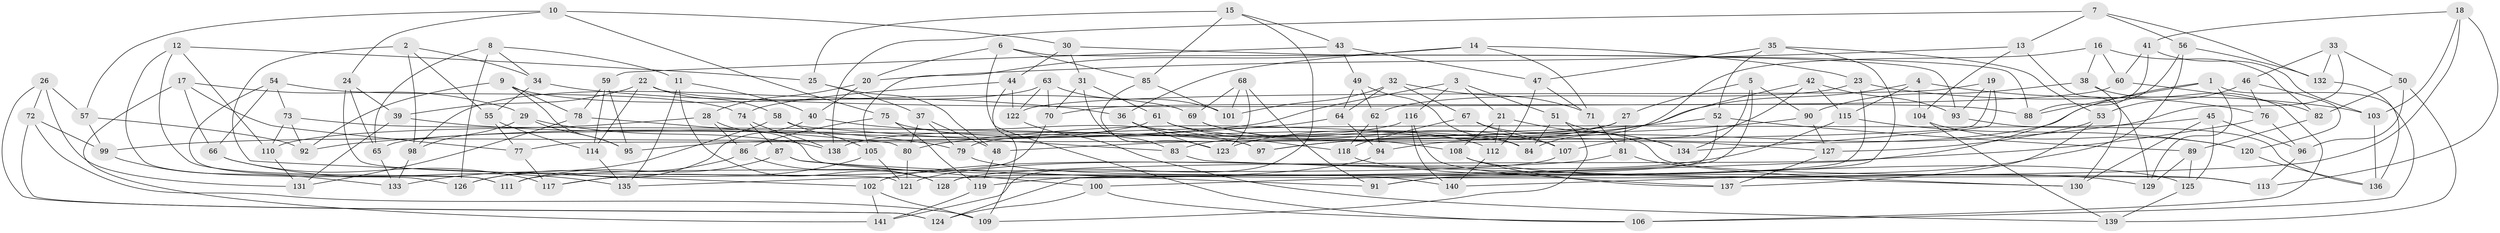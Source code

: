 // Generated by graph-tools (version 1.1) at 2025/50/03/09/25 03:50:45]
// undirected, 141 vertices, 282 edges
graph export_dot {
graph [start="1"]
  node [color=gray90,style=filled];
  1;
  2;
  3;
  4;
  5;
  6;
  7;
  8;
  9;
  10;
  11;
  12;
  13;
  14;
  15;
  16;
  17;
  18;
  19;
  20;
  21;
  22;
  23;
  24;
  25;
  26;
  27;
  28;
  29;
  30;
  31;
  32;
  33;
  34;
  35;
  36;
  37;
  38;
  39;
  40;
  41;
  42;
  43;
  44;
  45;
  46;
  47;
  48;
  49;
  50;
  51;
  52;
  53;
  54;
  55;
  56;
  57;
  58;
  59;
  60;
  61;
  62;
  63;
  64;
  65;
  66;
  67;
  68;
  69;
  70;
  71;
  72;
  73;
  74;
  75;
  76;
  77;
  78;
  79;
  80;
  81;
  82;
  83;
  84;
  85;
  86;
  87;
  88;
  89;
  90;
  91;
  92;
  93;
  94;
  95;
  96;
  97;
  98;
  99;
  100;
  101;
  102;
  103;
  104;
  105;
  106;
  107;
  108;
  109;
  110;
  111;
  112;
  113;
  114;
  115;
  116;
  117;
  118;
  119;
  120;
  121;
  122;
  123;
  124;
  125;
  126;
  127;
  128;
  129;
  130;
  131;
  132;
  133;
  134;
  135;
  136;
  137;
  138;
  139;
  140;
  141;
  1 -- 83;
  1 -- 129;
  1 -- 88;
  1 -- 106;
  2 -- 55;
  2 -- 102;
  2 -- 98;
  2 -- 34;
  3 -- 99;
  3 -- 21;
  3 -- 116;
  3 -- 51;
  4 -- 48;
  4 -- 76;
  4 -- 104;
  4 -- 115;
  5 -- 27;
  5 -- 90;
  5 -- 119;
  5 -- 134;
  6 -- 85;
  6 -- 20;
  6 -- 93;
  6 -- 106;
  7 -- 138;
  7 -- 56;
  7 -- 132;
  7 -- 13;
  8 -- 126;
  8 -- 11;
  8 -- 65;
  8 -- 34;
  9 -- 69;
  9 -- 95;
  9 -- 78;
  9 -- 92;
  10 -- 30;
  10 -- 75;
  10 -- 57;
  10 -- 24;
  11 -- 40;
  11 -- 128;
  11 -- 135;
  12 -- 111;
  12 -- 25;
  12 -- 110;
  12 -- 126;
  13 -- 129;
  13 -- 104;
  13 -- 20;
  14 -- 71;
  14 -- 23;
  14 -- 105;
  14 -- 36;
  15 -- 43;
  15 -- 141;
  15 -- 25;
  15 -- 85;
  16 -- 84;
  16 -- 38;
  16 -- 82;
  16 -- 60;
  17 -- 29;
  17 -- 77;
  17 -- 141;
  17 -- 66;
  18 -- 140;
  18 -- 41;
  18 -- 113;
  18 -- 103;
  19 -- 122;
  19 -- 134;
  19 -- 77;
  19 -- 93;
  20 -- 40;
  20 -- 28;
  21 -- 134;
  21 -- 108;
  21 -- 112;
  22 -- 88;
  22 -- 39;
  22 -- 114;
  22 -- 58;
  23 -- 124;
  23 -- 62;
  23 -- 103;
  24 -- 39;
  24 -- 65;
  24 -- 121;
  25 -- 48;
  25 -- 37;
  26 -- 124;
  26 -- 131;
  26 -- 57;
  26 -- 72;
  27 -- 65;
  27 -- 123;
  27 -- 81;
  28 -- 113;
  28 -- 86;
  28 -- 110;
  29 -- 95;
  29 -- 138;
  29 -- 98;
  30 -- 88;
  30 -- 44;
  30 -- 31;
  31 -- 61;
  31 -- 70;
  31 -- 83;
  32 -- 64;
  32 -- 71;
  32 -- 67;
  32 -- 101;
  33 -- 46;
  33 -- 94;
  33 -- 132;
  33 -- 50;
  34 -- 36;
  34 -- 55;
  35 -- 91;
  35 -- 47;
  35 -- 52;
  35 -- 53;
  36 -- 118;
  36 -- 123;
  37 -- 48;
  37 -- 79;
  37 -- 80;
  38 -- 130;
  38 -- 90;
  38 -- 106;
  39 -- 79;
  39 -- 131;
  40 -- 97;
  40 -- 126;
  41 -- 88;
  41 -- 60;
  41 -- 103;
  42 -- 115;
  42 -- 97;
  42 -- 93;
  42 -- 107;
  43 -- 59;
  43 -- 47;
  43 -- 49;
  44 -- 109;
  44 -- 122;
  44 -- 74;
  45 -- 130;
  45 -- 79;
  45 -- 96;
  45 -- 125;
  46 -- 76;
  46 -- 53;
  46 -- 120;
  47 -- 71;
  47 -- 112;
  48 -- 119;
  49 -- 64;
  49 -- 84;
  49 -- 62;
  50 -- 82;
  50 -- 96;
  50 -- 139;
  51 -- 84;
  51 -- 109;
  51 -- 134;
  52 -- 128;
  52 -- 89;
  52 -- 80;
  53 -- 137;
  53 -- 127;
  54 -- 66;
  54 -- 73;
  54 -- 74;
  54 -- 111;
  55 -- 77;
  55 -- 114;
  56 -- 132;
  56 -- 100;
  56 -- 91;
  57 -- 92;
  57 -- 99;
  58 -- 105;
  58 -- 133;
  58 -- 83;
  59 -- 95;
  59 -- 114;
  59 -- 78;
  60 -- 82;
  60 -- 70;
  61 -- 95;
  61 -- 127;
  61 -- 108;
  62 -- 118;
  62 -- 94;
  63 -- 122;
  63 -- 70;
  63 -- 101;
  63 -- 98;
  64 -- 94;
  64 -- 92;
  65 -- 133;
  66 -- 135;
  66 -- 117;
  67 -- 118;
  67 -- 113;
  67 -- 107;
  68 -- 91;
  68 -- 101;
  68 -- 123;
  68 -- 69;
  69 -- 112;
  69 -- 107;
  70 -- 117;
  71 -- 81;
  72 -- 109;
  72 -- 124;
  72 -- 99;
  73 -- 110;
  73 -- 97;
  73 -- 92;
  74 -- 87;
  74 -- 138;
  75 -- 119;
  75 -- 86;
  75 -- 84;
  76 -- 96;
  76 -- 128;
  77 -- 117;
  78 -- 80;
  78 -- 131;
  79 -- 140;
  80 -- 121;
  81 -- 102;
  81 -- 130;
  82 -- 89;
  83 -- 130;
  85 -- 101;
  85 -- 123;
  86 -- 126;
  86 -- 128;
  87 -- 111;
  87 -- 100;
  87 -- 91;
  89 -- 125;
  89 -- 129;
  90 -- 127;
  90 -- 97;
  93 -- 136;
  94 -- 135;
  96 -- 113;
  98 -- 133;
  99 -- 133;
  100 -- 106;
  100 -- 124;
  102 -- 141;
  102 -- 109;
  103 -- 136;
  104 -- 120;
  104 -- 139;
  105 -- 121;
  105 -- 117;
  107 -- 111;
  108 -- 129;
  108 -- 137;
  110 -- 131;
  112 -- 140;
  114 -- 135;
  115 -- 120;
  115 -- 121;
  116 -- 138;
  116 -- 137;
  116 -- 140;
  118 -- 125;
  119 -- 141;
  120 -- 136;
  122 -- 139;
  125 -- 139;
  127 -- 137;
  132 -- 136;
}
